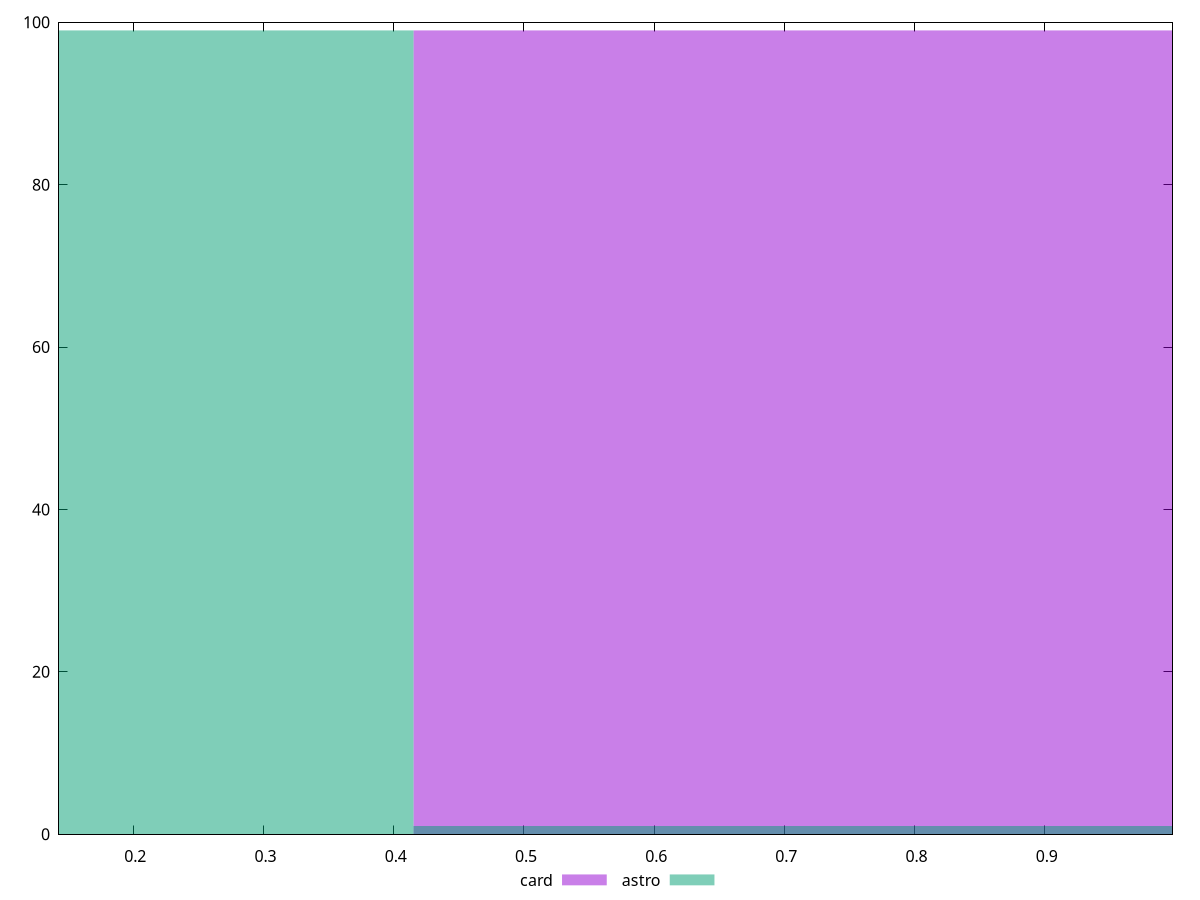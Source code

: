 reset

$card <<EOF
0.830327112862024 99
EOF

$astro <<EOF
0 99
0.830327112862024 1
EOF

set key outside below
set boxwidth 0.830327112862024
set xrange [0.1428741794639408:0.9981578300592069]
set yrange [0:100]
set trange [0:100]
set style fill transparent solid 0.5 noborder
set terminal svg size 640, 500 enhanced background rgb 'white'
set output "report/report_00029_2021-02-24T13-36-40.390Z/meta/pScore/comparison/histogram/2_vs_3.svg"

plot $card title "card" with boxes, \
     $astro title "astro" with boxes

reset
